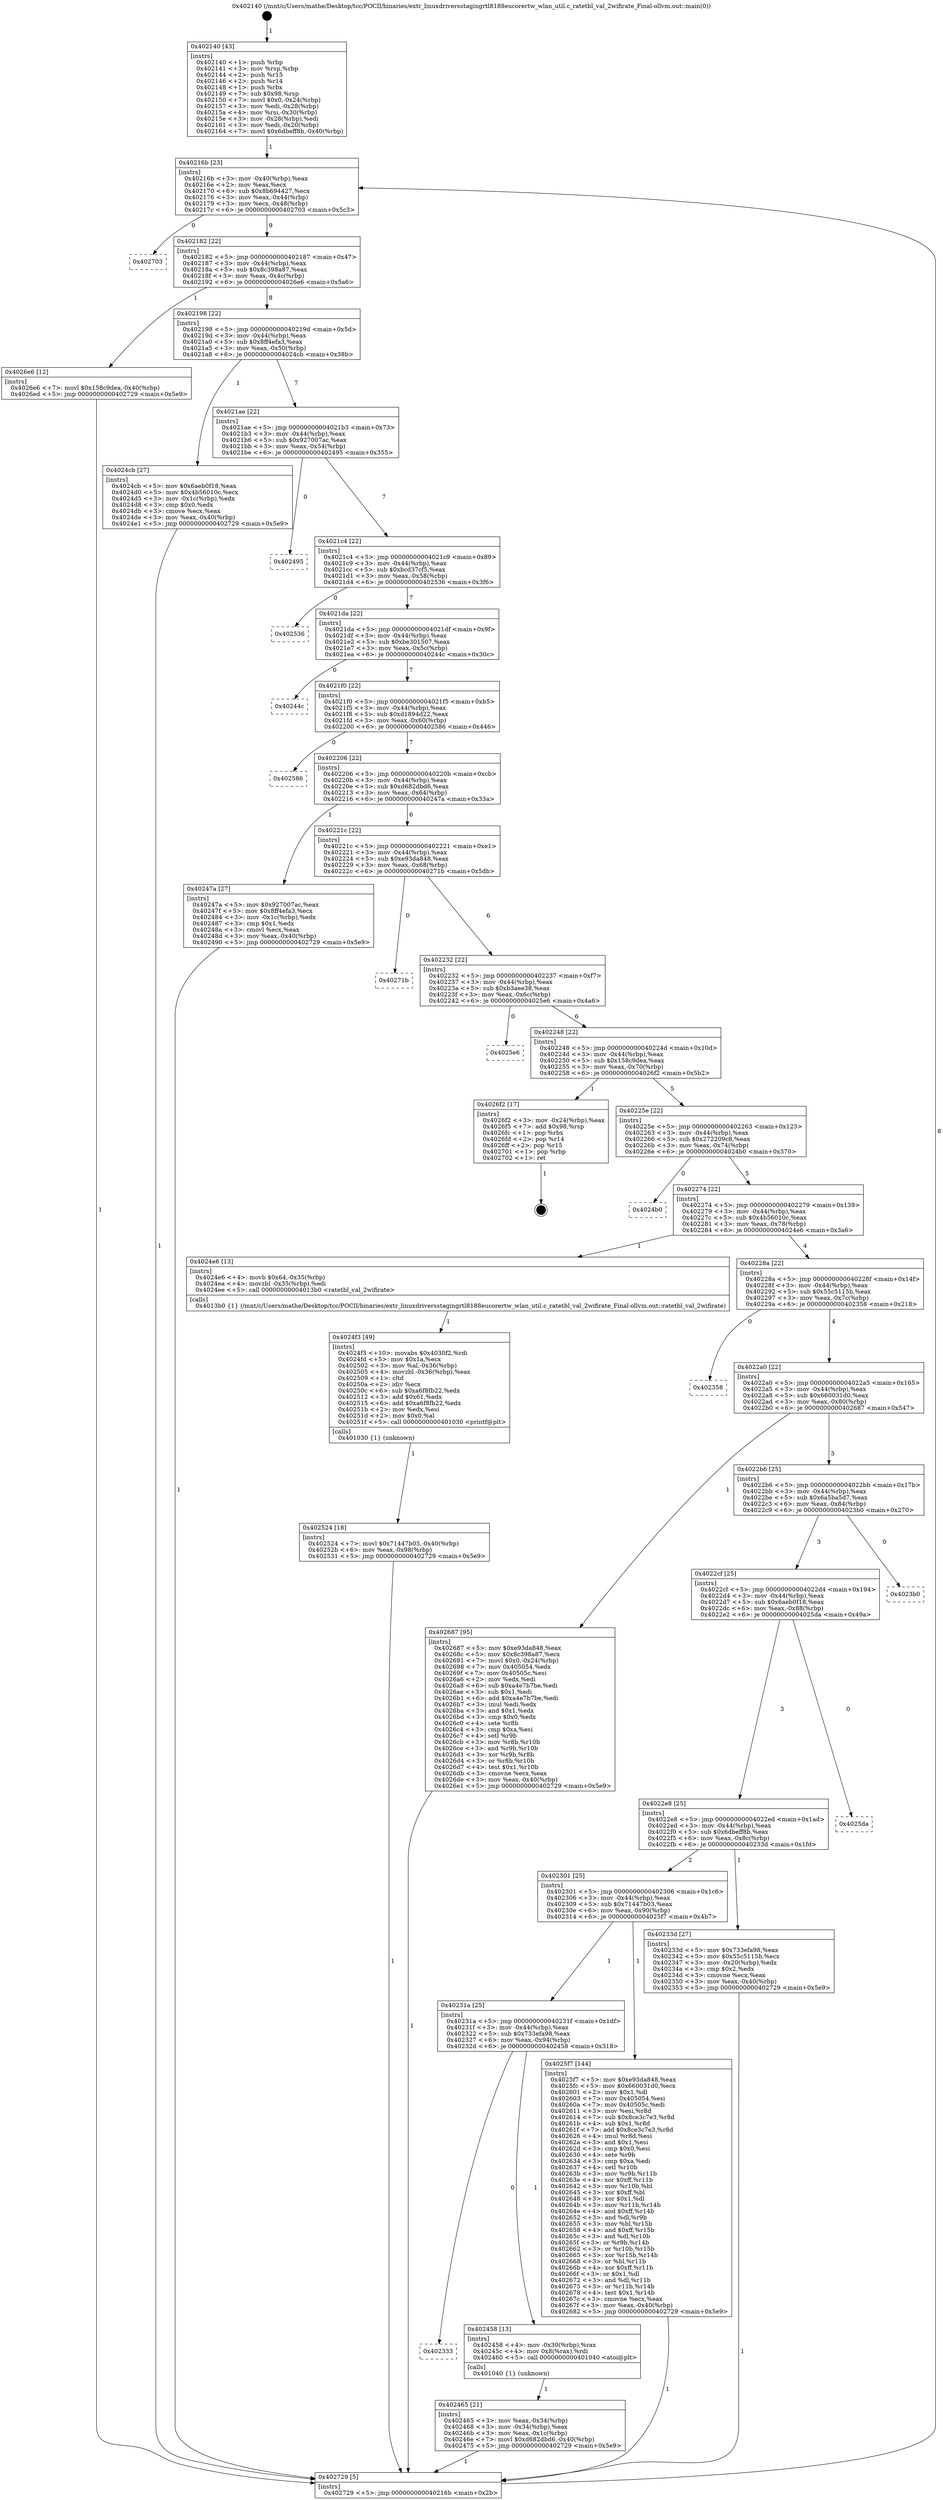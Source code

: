 digraph "0x402140" {
  label = "0x402140 (/mnt/c/Users/mathe/Desktop/tcc/POCII/binaries/extr_linuxdriversstagingrtl8188eucorertw_wlan_util.c_ratetbl_val_2wifirate_Final-ollvm.out::main(0))"
  labelloc = "t"
  node[shape=record]

  Entry [label="",width=0.3,height=0.3,shape=circle,fillcolor=black,style=filled]
  "0x40216b" [label="{
     0x40216b [23]\l
     | [instrs]\l
     &nbsp;&nbsp;0x40216b \<+3\>: mov -0x40(%rbp),%eax\l
     &nbsp;&nbsp;0x40216e \<+2\>: mov %eax,%ecx\l
     &nbsp;&nbsp;0x402170 \<+6\>: sub $0x8b694427,%ecx\l
     &nbsp;&nbsp;0x402176 \<+3\>: mov %eax,-0x44(%rbp)\l
     &nbsp;&nbsp;0x402179 \<+3\>: mov %ecx,-0x48(%rbp)\l
     &nbsp;&nbsp;0x40217c \<+6\>: je 0000000000402703 \<main+0x5c3\>\l
  }"]
  "0x402703" [label="{
     0x402703\l
  }", style=dashed]
  "0x402182" [label="{
     0x402182 [22]\l
     | [instrs]\l
     &nbsp;&nbsp;0x402182 \<+5\>: jmp 0000000000402187 \<main+0x47\>\l
     &nbsp;&nbsp;0x402187 \<+3\>: mov -0x44(%rbp),%eax\l
     &nbsp;&nbsp;0x40218a \<+5\>: sub $0x8c398a87,%eax\l
     &nbsp;&nbsp;0x40218f \<+3\>: mov %eax,-0x4c(%rbp)\l
     &nbsp;&nbsp;0x402192 \<+6\>: je 00000000004026e6 \<main+0x5a6\>\l
  }"]
  Exit [label="",width=0.3,height=0.3,shape=circle,fillcolor=black,style=filled,peripheries=2]
  "0x4026e6" [label="{
     0x4026e6 [12]\l
     | [instrs]\l
     &nbsp;&nbsp;0x4026e6 \<+7\>: movl $0x158c9dea,-0x40(%rbp)\l
     &nbsp;&nbsp;0x4026ed \<+5\>: jmp 0000000000402729 \<main+0x5e9\>\l
  }"]
  "0x402198" [label="{
     0x402198 [22]\l
     | [instrs]\l
     &nbsp;&nbsp;0x402198 \<+5\>: jmp 000000000040219d \<main+0x5d\>\l
     &nbsp;&nbsp;0x40219d \<+3\>: mov -0x44(%rbp),%eax\l
     &nbsp;&nbsp;0x4021a0 \<+5\>: sub $0x8ff4efa3,%eax\l
     &nbsp;&nbsp;0x4021a5 \<+3\>: mov %eax,-0x50(%rbp)\l
     &nbsp;&nbsp;0x4021a8 \<+6\>: je 00000000004024cb \<main+0x38b\>\l
  }"]
  "0x402524" [label="{
     0x402524 [18]\l
     | [instrs]\l
     &nbsp;&nbsp;0x402524 \<+7\>: movl $0x71447b03,-0x40(%rbp)\l
     &nbsp;&nbsp;0x40252b \<+6\>: mov %eax,-0x98(%rbp)\l
     &nbsp;&nbsp;0x402531 \<+5\>: jmp 0000000000402729 \<main+0x5e9\>\l
  }"]
  "0x4024cb" [label="{
     0x4024cb [27]\l
     | [instrs]\l
     &nbsp;&nbsp;0x4024cb \<+5\>: mov $0x6aeb0f18,%eax\l
     &nbsp;&nbsp;0x4024d0 \<+5\>: mov $0x4b56010c,%ecx\l
     &nbsp;&nbsp;0x4024d5 \<+3\>: mov -0x1c(%rbp),%edx\l
     &nbsp;&nbsp;0x4024d8 \<+3\>: cmp $0x0,%edx\l
     &nbsp;&nbsp;0x4024db \<+3\>: cmove %ecx,%eax\l
     &nbsp;&nbsp;0x4024de \<+3\>: mov %eax,-0x40(%rbp)\l
     &nbsp;&nbsp;0x4024e1 \<+5\>: jmp 0000000000402729 \<main+0x5e9\>\l
  }"]
  "0x4021ae" [label="{
     0x4021ae [22]\l
     | [instrs]\l
     &nbsp;&nbsp;0x4021ae \<+5\>: jmp 00000000004021b3 \<main+0x73\>\l
     &nbsp;&nbsp;0x4021b3 \<+3\>: mov -0x44(%rbp),%eax\l
     &nbsp;&nbsp;0x4021b6 \<+5\>: sub $0x927007ac,%eax\l
     &nbsp;&nbsp;0x4021bb \<+3\>: mov %eax,-0x54(%rbp)\l
     &nbsp;&nbsp;0x4021be \<+6\>: je 0000000000402495 \<main+0x355\>\l
  }"]
  "0x4024f3" [label="{
     0x4024f3 [49]\l
     | [instrs]\l
     &nbsp;&nbsp;0x4024f3 \<+10\>: movabs $0x4030f2,%rdi\l
     &nbsp;&nbsp;0x4024fd \<+5\>: mov $0x1a,%ecx\l
     &nbsp;&nbsp;0x402502 \<+3\>: mov %al,-0x36(%rbp)\l
     &nbsp;&nbsp;0x402505 \<+4\>: movzbl -0x36(%rbp),%eax\l
     &nbsp;&nbsp;0x402509 \<+1\>: cltd\l
     &nbsp;&nbsp;0x40250a \<+2\>: idiv %ecx\l
     &nbsp;&nbsp;0x40250c \<+6\>: sub $0xa6f8fb22,%edx\l
     &nbsp;&nbsp;0x402512 \<+3\>: add $0x61,%edx\l
     &nbsp;&nbsp;0x402515 \<+6\>: add $0xa6f8fb22,%edx\l
     &nbsp;&nbsp;0x40251b \<+2\>: mov %edx,%esi\l
     &nbsp;&nbsp;0x40251d \<+2\>: mov $0x0,%al\l
     &nbsp;&nbsp;0x40251f \<+5\>: call 0000000000401030 \<printf@plt\>\l
     | [calls]\l
     &nbsp;&nbsp;0x401030 \{1\} (unknown)\l
  }"]
  "0x402495" [label="{
     0x402495\l
  }", style=dashed]
  "0x4021c4" [label="{
     0x4021c4 [22]\l
     | [instrs]\l
     &nbsp;&nbsp;0x4021c4 \<+5\>: jmp 00000000004021c9 \<main+0x89\>\l
     &nbsp;&nbsp;0x4021c9 \<+3\>: mov -0x44(%rbp),%eax\l
     &nbsp;&nbsp;0x4021cc \<+5\>: sub $0xbcd37cf5,%eax\l
     &nbsp;&nbsp;0x4021d1 \<+3\>: mov %eax,-0x58(%rbp)\l
     &nbsp;&nbsp;0x4021d4 \<+6\>: je 0000000000402536 \<main+0x3f6\>\l
  }"]
  "0x402465" [label="{
     0x402465 [21]\l
     | [instrs]\l
     &nbsp;&nbsp;0x402465 \<+3\>: mov %eax,-0x34(%rbp)\l
     &nbsp;&nbsp;0x402468 \<+3\>: mov -0x34(%rbp),%eax\l
     &nbsp;&nbsp;0x40246b \<+3\>: mov %eax,-0x1c(%rbp)\l
     &nbsp;&nbsp;0x40246e \<+7\>: movl $0xd682dbd6,-0x40(%rbp)\l
     &nbsp;&nbsp;0x402475 \<+5\>: jmp 0000000000402729 \<main+0x5e9\>\l
  }"]
  "0x402536" [label="{
     0x402536\l
  }", style=dashed]
  "0x4021da" [label="{
     0x4021da [22]\l
     | [instrs]\l
     &nbsp;&nbsp;0x4021da \<+5\>: jmp 00000000004021df \<main+0x9f\>\l
     &nbsp;&nbsp;0x4021df \<+3\>: mov -0x44(%rbp),%eax\l
     &nbsp;&nbsp;0x4021e2 \<+5\>: sub $0xbe301507,%eax\l
     &nbsp;&nbsp;0x4021e7 \<+3\>: mov %eax,-0x5c(%rbp)\l
     &nbsp;&nbsp;0x4021ea \<+6\>: je 000000000040244c \<main+0x30c\>\l
  }"]
  "0x402333" [label="{
     0x402333\l
  }", style=dashed]
  "0x40244c" [label="{
     0x40244c\l
  }", style=dashed]
  "0x4021f0" [label="{
     0x4021f0 [22]\l
     | [instrs]\l
     &nbsp;&nbsp;0x4021f0 \<+5\>: jmp 00000000004021f5 \<main+0xb5\>\l
     &nbsp;&nbsp;0x4021f5 \<+3\>: mov -0x44(%rbp),%eax\l
     &nbsp;&nbsp;0x4021f8 \<+5\>: sub $0xd1894d22,%eax\l
     &nbsp;&nbsp;0x4021fd \<+3\>: mov %eax,-0x60(%rbp)\l
     &nbsp;&nbsp;0x402200 \<+6\>: je 0000000000402586 \<main+0x446\>\l
  }"]
  "0x402458" [label="{
     0x402458 [13]\l
     | [instrs]\l
     &nbsp;&nbsp;0x402458 \<+4\>: mov -0x30(%rbp),%rax\l
     &nbsp;&nbsp;0x40245c \<+4\>: mov 0x8(%rax),%rdi\l
     &nbsp;&nbsp;0x402460 \<+5\>: call 0000000000401040 \<atoi@plt\>\l
     | [calls]\l
     &nbsp;&nbsp;0x401040 \{1\} (unknown)\l
  }"]
  "0x402586" [label="{
     0x402586\l
  }", style=dashed]
  "0x402206" [label="{
     0x402206 [22]\l
     | [instrs]\l
     &nbsp;&nbsp;0x402206 \<+5\>: jmp 000000000040220b \<main+0xcb\>\l
     &nbsp;&nbsp;0x40220b \<+3\>: mov -0x44(%rbp),%eax\l
     &nbsp;&nbsp;0x40220e \<+5\>: sub $0xd682dbd6,%eax\l
     &nbsp;&nbsp;0x402213 \<+3\>: mov %eax,-0x64(%rbp)\l
     &nbsp;&nbsp;0x402216 \<+6\>: je 000000000040247a \<main+0x33a\>\l
  }"]
  "0x40231a" [label="{
     0x40231a [25]\l
     | [instrs]\l
     &nbsp;&nbsp;0x40231a \<+5\>: jmp 000000000040231f \<main+0x1df\>\l
     &nbsp;&nbsp;0x40231f \<+3\>: mov -0x44(%rbp),%eax\l
     &nbsp;&nbsp;0x402322 \<+5\>: sub $0x733efa98,%eax\l
     &nbsp;&nbsp;0x402327 \<+6\>: mov %eax,-0x94(%rbp)\l
     &nbsp;&nbsp;0x40232d \<+6\>: je 0000000000402458 \<main+0x318\>\l
  }"]
  "0x40247a" [label="{
     0x40247a [27]\l
     | [instrs]\l
     &nbsp;&nbsp;0x40247a \<+5\>: mov $0x927007ac,%eax\l
     &nbsp;&nbsp;0x40247f \<+5\>: mov $0x8ff4efa3,%ecx\l
     &nbsp;&nbsp;0x402484 \<+3\>: mov -0x1c(%rbp),%edx\l
     &nbsp;&nbsp;0x402487 \<+3\>: cmp $0x1,%edx\l
     &nbsp;&nbsp;0x40248a \<+3\>: cmovl %ecx,%eax\l
     &nbsp;&nbsp;0x40248d \<+3\>: mov %eax,-0x40(%rbp)\l
     &nbsp;&nbsp;0x402490 \<+5\>: jmp 0000000000402729 \<main+0x5e9\>\l
  }"]
  "0x40221c" [label="{
     0x40221c [22]\l
     | [instrs]\l
     &nbsp;&nbsp;0x40221c \<+5\>: jmp 0000000000402221 \<main+0xe1\>\l
     &nbsp;&nbsp;0x402221 \<+3\>: mov -0x44(%rbp),%eax\l
     &nbsp;&nbsp;0x402224 \<+5\>: sub $0xe93da848,%eax\l
     &nbsp;&nbsp;0x402229 \<+3\>: mov %eax,-0x68(%rbp)\l
     &nbsp;&nbsp;0x40222c \<+6\>: je 000000000040271b \<main+0x5db\>\l
  }"]
  "0x4025f7" [label="{
     0x4025f7 [144]\l
     | [instrs]\l
     &nbsp;&nbsp;0x4025f7 \<+5\>: mov $0xe93da848,%eax\l
     &nbsp;&nbsp;0x4025fc \<+5\>: mov $0x660031d0,%ecx\l
     &nbsp;&nbsp;0x402601 \<+2\>: mov $0x1,%dl\l
     &nbsp;&nbsp;0x402603 \<+7\>: mov 0x405054,%esi\l
     &nbsp;&nbsp;0x40260a \<+7\>: mov 0x40505c,%edi\l
     &nbsp;&nbsp;0x402611 \<+3\>: mov %esi,%r8d\l
     &nbsp;&nbsp;0x402614 \<+7\>: sub $0x8ce3c7e3,%r8d\l
     &nbsp;&nbsp;0x40261b \<+4\>: sub $0x1,%r8d\l
     &nbsp;&nbsp;0x40261f \<+7\>: add $0x8ce3c7e3,%r8d\l
     &nbsp;&nbsp;0x402626 \<+4\>: imul %r8d,%esi\l
     &nbsp;&nbsp;0x40262a \<+3\>: and $0x1,%esi\l
     &nbsp;&nbsp;0x40262d \<+3\>: cmp $0x0,%esi\l
     &nbsp;&nbsp;0x402630 \<+4\>: sete %r9b\l
     &nbsp;&nbsp;0x402634 \<+3\>: cmp $0xa,%edi\l
     &nbsp;&nbsp;0x402637 \<+4\>: setl %r10b\l
     &nbsp;&nbsp;0x40263b \<+3\>: mov %r9b,%r11b\l
     &nbsp;&nbsp;0x40263e \<+4\>: xor $0xff,%r11b\l
     &nbsp;&nbsp;0x402642 \<+3\>: mov %r10b,%bl\l
     &nbsp;&nbsp;0x402645 \<+3\>: xor $0xff,%bl\l
     &nbsp;&nbsp;0x402648 \<+3\>: xor $0x1,%dl\l
     &nbsp;&nbsp;0x40264b \<+3\>: mov %r11b,%r14b\l
     &nbsp;&nbsp;0x40264e \<+4\>: and $0xff,%r14b\l
     &nbsp;&nbsp;0x402652 \<+3\>: and %dl,%r9b\l
     &nbsp;&nbsp;0x402655 \<+3\>: mov %bl,%r15b\l
     &nbsp;&nbsp;0x402658 \<+4\>: and $0xff,%r15b\l
     &nbsp;&nbsp;0x40265c \<+3\>: and %dl,%r10b\l
     &nbsp;&nbsp;0x40265f \<+3\>: or %r9b,%r14b\l
     &nbsp;&nbsp;0x402662 \<+3\>: or %r10b,%r15b\l
     &nbsp;&nbsp;0x402665 \<+3\>: xor %r15b,%r14b\l
     &nbsp;&nbsp;0x402668 \<+3\>: or %bl,%r11b\l
     &nbsp;&nbsp;0x40266b \<+4\>: xor $0xff,%r11b\l
     &nbsp;&nbsp;0x40266f \<+3\>: or $0x1,%dl\l
     &nbsp;&nbsp;0x402672 \<+3\>: and %dl,%r11b\l
     &nbsp;&nbsp;0x402675 \<+3\>: or %r11b,%r14b\l
     &nbsp;&nbsp;0x402678 \<+4\>: test $0x1,%r14b\l
     &nbsp;&nbsp;0x40267c \<+3\>: cmovne %ecx,%eax\l
     &nbsp;&nbsp;0x40267f \<+3\>: mov %eax,-0x40(%rbp)\l
     &nbsp;&nbsp;0x402682 \<+5\>: jmp 0000000000402729 \<main+0x5e9\>\l
  }"]
  "0x40271b" [label="{
     0x40271b\l
  }", style=dashed]
  "0x402232" [label="{
     0x402232 [22]\l
     | [instrs]\l
     &nbsp;&nbsp;0x402232 \<+5\>: jmp 0000000000402237 \<main+0xf7\>\l
     &nbsp;&nbsp;0x402237 \<+3\>: mov -0x44(%rbp),%eax\l
     &nbsp;&nbsp;0x40223a \<+5\>: sub $0xb3aee38,%eax\l
     &nbsp;&nbsp;0x40223f \<+3\>: mov %eax,-0x6c(%rbp)\l
     &nbsp;&nbsp;0x402242 \<+6\>: je 00000000004025e6 \<main+0x4a6\>\l
  }"]
  "0x402140" [label="{
     0x402140 [43]\l
     | [instrs]\l
     &nbsp;&nbsp;0x402140 \<+1\>: push %rbp\l
     &nbsp;&nbsp;0x402141 \<+3\>: mov %rsp,%rbp\l
     &nbsp;&nbsp;0x402144 \<+2\>: push %r15\l
     &nbsp;&nbsp;0x402146 \<+2\>: push %r14\l
     &nbsp;&nbsp;0x402148 \<+1\>: push %rbx\l
     &nbsp;&nbsp;0x402149 \<+7\>: sub $0x98,%rsp\l
     &nbsp;&nbsp;0x402150 \<+7\>: movl $0x0,-0x24(%rbp)\l
     &nbsp;&nbsp;0x402157 \<+3\>: mov %edi,-0x28(%rbp)\l
     &nbsp;&nbsp;0x40215a \<+4\>: mov %rsi,-0x30(%rbp)\l
     &nbsp;&nbsp;0x40215e \<+3\>: mov -0x28(%rbp),%edi\l
     &nbsp;&nbsp;0x402161 \<+3\>: mov %edi,-0x20(%rbp)\l
     &nbsp;&nbsp;0x402164 \<+7\>: movl $0x6dbeff8b,-0x40(%rbp)\l
  }"]
  "0x4025e6" [label="{
     0x4025e6\l
  }", style=dashed]
  "0x402248" [label="{
     0x402248 [22]\l
     | [instrs]\l
     &nbsp;&nbsp;0x402248 \<+5\>: jmp 000000000040224d \<main+0x10d\>\l
     &nbsp;&nbsp;0x40224d \<+3\>: mov -0x44(%rbp),%eax\l
     &nbsp;&nbsp;0x402250 \<+5\>: sub $0x158c9dea,%eax\l
     &nbsp;&nbsp;0x402255 \<+3\>: mov %eax,-0x70(%rbp)\l
     &nbsp;&nbsp;0x402258 \<+6\>: je 00000000004026f2 \<main+0x5b2\>\l
  }"]
  "0x402729" [label="{
     0x402729 [5]\l
     | [instrs]\l
     &nbsp;&nbsp;0x402729 \<+5\>: jmp 000000000040216b \<main+0x2b\>\l
  }"]
  "0x4026f2" [label="{
     0x4026f2 [17]\l
     | [instrs]\l
     &nbsp;&nbsp;0x4026f2 \<+3\>: mov -0x24(%rbp),%eax\l
     &nbsp;&nbsp;0x4026f5 \<+7\>: add $0x98,%rsp\l
     &nbsp;&nbsp;0x4026fc \<+1\>: pop %rbx\l
     &nbsp;&nbsp;0x4026fd \<+2\>: pop %r14\l
     &nbsp;&nbsp;0x4026ff \<+2\>: pop %r15\l
     &nbsp;&nbsp;0x402701 \<+1\>: pop %rbp\l
     &nbsp;&nbsp;0x402702 \<+1\>: ret\l
  }"]
  "0x40225e" [label="{
     0x40225e [22]\l
     | [instrs]\l
     &nbsp;&nbsp;0x40225e \<+5\>: jmp 0000000000402263 \<main+0x123\>\l
     &nbsp;&nbsp;0x402263 \<+3\>: mov -0x44(%rbp),%eax\l
     &nbsp;&nbsp;0x402266 \<+5\>: sub $0x272209c8,%eax\l
     &nbsp;&nbsp;0x40226b \<+3\>: mov %eax,-0x74(%rbp)\l
     &nbsp;&nbsp;0x40226e \<+6\>: je 00000000004024b0 \<main+0x370\>\l
  }"]
  "0x402301" [label="{
     0x402301 [25]\l
     | [instrs]\l
     &nbsp;&nbsp;0x402301 \<+5\>: jmp 0000000000402306 \<main+0x1c6\>\l
     &nbsp;&nbsp;0x402306 \<+3\>: mov -0x44(%rbp),%eax\l
     &nbsp;&nbsp;0x402309 \<+5\>: sub $0x71447b03,%eax\l
     &nbsp;&nbsp;0x40230e \<+6\>: mov %eax,-0x90(%rbp)\l
     &nbsp;&nbsp;0x402314 \<+6\>: je 00000000004025f7 \<main+0x4b7\>\l
  }"]
  "0x4024b0" [label="{
     0x4024b0\l
  }", style=dashed]
  "0x402274" [label="{
     0x402274 [22]\l
     | [instrs]\l
     &nbsp;&nbsp;0x402274 \<+5\>: jmp 0000000000402279 \<main+0x139\>\l
     &nbsp;&nbsp;0x402279 \<+3\>: mov -0x44(%rbp),%eax\l
     &nbsp;&nbsp;0x40227c \<+5\>: sub $0x4b56010c,%eax\l
     &nbsp;&nbsp;0x402281 \<+3\>: mov %eax,-0x78(%rbp)\l
     &nbsp;&nbsp;0x402284 \<+6\>: je 00000000004024e6 \<main+0x3a6\>\l
  }"]
  "0x40233d" [label="{
     0x40233d [27]\l
     | [instrs]\l
     &nbsp;&nbsp;0x40233d \<+5\>: mov $0x733efa98,%eax\l
     &nbsp;&nbsp;0x402342 \<+5\>: mov $0x55c5115b,%ecx\l
     &nbsp;&nbsp;0x402347 \<+3\>: mov -0x20(%rbp),%edx\l
     &nbsp;&nbsp;0x40234a \<+3\>: cmp $0x2,%edx\l
     &nbsp;&nbsp;0x40234d \<+3\>: cmovne %ecx,%eax\l
     &nbsp;&nbsp;0x402350 \<+3\>: mov %eax,-0x40(%rbp)\l
     &nbsp;&nbsp;0x402353 \<+5\>: jmp 0000000000402729 \<main+0x5e9\>\l
  }"]
  "0x4024e6" [label="{
     0x4024e6 [13]\l
     | [instrs]\l
     &nbsp;&nbsp;0x4024e6 \<+4\>: movb $0x64,-0x35(%rbp)\l
     &nbsp;&nbsp;0x4024ea \<+4\>: movzbl -0x35(%rbp),%edi\l
     &nbsp;&nbsp;0x4024ee \<+5\>: call 00000000004013b0 \<ratetbl_val_2wifirate\>\l
     | [calls]\l
     &nbsp;&nbsp;0x4013b0 \{1\} (/mnt/c/Users/mathe/Desktop/tcc/POCII/binaries/extr_linuxdriversstagingrtl8188eucorertw_wlan_util.c_ratetbl_val_2wifirate_Final-ollvm.out::ratetbl_val_2wifirate)\l
  }"]
  "0x40228a" [label="{
     0x40228a [22]\l
     | [instrs]\l
     &nbsp;&nbsp;0x40228a \<+5\>: jmp 000000000040228f \<main+0x14f\>\l
     &nbsp;&nbsp;0x40228f \<+3\>: mov -0x44(%rbp),%eax\l
     &nbsp;&nbsp;0x402292 \<+5\>: sub $0x55c5115b,%eax\l
     &nbsp;&nbsp;0x402297 \<+3\>: mov %eax,-0x7c(%rbp)\l
     &nbsp;&nbsp;0x40229a \<+6\>: je 0000000000402358 \<main+0x218\>\l
  }"]
  "0x4022e8" [label="{
     0x4022e8 [25]\l
     | [instrs]\l
     &nbsp;&nbsp;0x4022e8 \<+5\>: jmp 00000000004022ed \<main+0x1ad\>\l
     &nbsp;&nbsp;0x4022ed \<+3\>: mov -0x44(%rbp),%eax\l
     &nbsp;&nbsp;0x4022f0 \<+5\>: sub $0x6dbeff8b,%eax\l
     &nbsp;&nbsp;0x4022f5 \<+6\>: mov %eax,-0x8c(%rbp)\l
     &nbsp;&nbsp;0x4022fb \<+6\>: je 000000000040233d \<main+0x1fd\>\l
  }"]
  "0x402358" [label="{
     0x402358\l
  }", style=dashed]
  "0x4022a0" [label="{
     0x4022a0 [22]\l
     | [instrs]\l
     &nbsp;&nbsp;0x4022a0 \<+5\>: jmp 00000000004022a5 \<main+0x165\>\l
     &nbsp;&nbsp;0x4022a5 \<+3\>: mov -0x44(%rbp),%eax\l
     &nbsp;&nbsp;0x4022a8 \<+5\>: sub $0x660031d0,%eax\l
     &nbsp;&nbsp;0x4022ad \<+3\>: mov %eax,-0x80(%rbp)\l
     &nbsp;&nbsp;0x4022b0 \<+6\>: je 0000000000402687 \<main+0x547\>\l
  }"]
  "0x4025da" [label="{
     0x4025da\l
  }", style=dashed]
  "0x402687" [label="{
     0x402687 [95]\l
     | [instrs]\l
     &nbsp;&nbsp;0x402687 \<+5\>: mov $0xe93da848,%eax\l
     &nbsp;&nbsp;0x40268c \<+5\>: mov $0x8c398a87,%ecx\l
     &nbsp;&nbsp;0x402691 \<+7\>: movl $0x0,-0x24(%rbp)\l
     &nbsp;&nbsp;0x402698 \<+7\>: mov 0x405054,%edx\l
     &nbsp;&nbsp;0x40269f \<+7\>: mov 0x40505c,%esi\l
     &nbsp;&nbsp;0x4026a6 \<+2\>: mov %edx,%edi\l
     &nbsp;&nbsp;0x4026a8 \<+6\>: sub $0xa4e7b7be,%edi\l
     &nbsp;&nbsp;0x4026ae \<+3\>: sub $0x1,%edi\l
     &nbsp;&nbsp;0x4026b1 \<+6\>: add $0xa4e7b7be,%edi\l
     &nbsp;&nbsp;0x4026b7 \<+3\>: imul %edi,%edx\l
     &nbsp;&nbsp;0x4026ba \<+3\>: and $0x1,%edx\l
     &nbsp;&nbsp;0x4026bd \<+3\>: cmp $0x0,%edx\l
     &nbsp;&nbsp;0x4026c0 \<+4\>: sete %r8b\l
     &nbsp;&nbsp;0x4026c4 \<+3\>: cmp $0xa,%esi\l
     &nbsp;&nbsp;0x4026c7 \<+4\>: setl %r9b\l
     &nbsp;&nbsp;0x4026cb \<+3\>: mov %r8b,%r10b\l
     &nbsp;&nbsp;0x4026ce \<+3\>: and %r9b,%r10b\l
     &nbsp;&nbsp;0x4026d1 \<+3\>: xor %r9b,%r8b\l
     &nbsp;&nbsp;0x4026d4 \<+3\>: or %r8b,%r10b\l
     &nbsp;&nbsp;0x4026d7 \<+4\>: test $0x1,%r10b\l
     &nbsp;&nbsp;0x4026db \<+3\>: cmovne %ecx,%eax\l
     &nbsp;&nbsp;0x4026de \<+3\>: mov %eax,-0x40(%rbp)\l
     &nbsp;&nbsp;0x4026e1 \<+5\>: jmp 0000000000402729 \<main+0x5e9\>\l
  }"]
  "0x4022b6" [label="{
     0x4022b6 [25]\l
     | [instrs]\l
     &nbsp;&nbsp;0x4022b6 \<+5\>: jmp 00000000004022bb \<main+0x17b\>\l
     &nbsp;&nbsp;0x4022bb \<+3\>: mov -0x44(%rbp),%eax\l
     &nbsp;&nbsp;0x4022be \<+5\>: sub $0x6a5ba5d7,%eax\l
     &nbsp;&nbsp;0x4022c3 \<+6\>: mov %eax,-0x84(%rbp)\l
     &nbsp;&nbsp;0x4022c9 \<+6\>: je 00000000004023b0 \<main+0x270\>\l
  }"]
  "0x4022cf" [label="{
     0x4022cf [25]\l
     | [instrs]\l
     &nbsp;&nbsp;0x4022cf \<+5\>: jmp 00000000004022d4 \<main+0x194\>\l
     &nbsp;&nbsp;0x4022d4 \<+3\>: mov -0x44(%rbp),%eax\l
     &nbsp;&nbsp;0x4022d7 \<+5\>: sub $0x6aeb0f18,%eax\l
     &nbsp;&nbsp;0x4022dc \<+6\>: mov %eax,-0x88(%rbp)\l
     &nbsp;&nbsp;0x4022e2 \<+6\>: je 00000000004025da \<main+0x49a\>\l
  }"]
  "0x4023b0" [label="{
     0x4023b0\l
  }", style=dashed]
  Entry -> "0x402140" [label=" 1"]
  "0x40216b" -> "0x402703" [label=" 0"]
  "0x40216b" -> "0x402182" [label=" 9"]
  "0x4026f2" -> Exit [label=" 1"]
  "0x402182" -> "0x4026e6" [label=" 1"]
  "0x402182" -> "0x402198" [label=" 8"]
  "0x4026e6" -> "0x402729" [label=" 1"]
  "0x402198" -> "0x4024cb" [label=" 1"]
  "0x402198" -> "0x4021ae" [label=" 7"]
  "0x402687" -> "0x402729" [label=" 1"]
  "0x4021ae" -> "0x402495" [label=" 0"]
  "0x4021ae" -> "0x4021c4" [label=" 7"]
  "0x4025f7" -> "0x402729" [label=" 1"]
  "0x4021c4" -> "0x402536" [label=" 0"]
  "0x4021c4" -> "0x4021da" [label=" 7"]
  "0x402524" -> "0x402729" [label=" 1"]
  "0x4021da" -> "0x40244c" [label=" 0"]
  "0x4021da" -> "0x4021f0" [label=" 7"]
  "0x4024f3" -> "0x402524" [label=" 1"]
  "0x4021f0" -> "0x402586" [label=" 0"]
  "0x4021f0" -> "0x402206" [label=" 7"]
  "0x4024e6" -> "0x4024f3" [label=" 1"]
  "0x402206" -> "0x40247a" [label=" 1"]
  "0x402206" -> "0x40221c" [label=" 6"]
  "0x40247a" -> "0x402729" [label=" 1"]
  "0x40221c" -> "0x40271b" [label=" 0"]
  "0x40221c" -> "0x402232" [label=" 6"]
  "0x402465" -> "0x402729" [label=" 1"]
  "0x402232" -> "0x4025e6" [label=" 0"]
  "0x402232" -> "0x402248" [label=" 6"]
  "0x40231a" -> "0x402333" [label=" 0"]
  "0x402248" -> "0x4026f2" [label=" 1"]
  "0x402248" -> "0x40225e" [label=" 5"]
  "0x40231a" -> "0x402458" [label=" 1"]
  "0x40225e" -> "0x4024b0" [label=" 0"]
  "0x40225e" -> "0x402274" [label=" 5"]
  "0x4024cb" -> "0x402729" [label=" 1"]
  "0x402274" -> "0x4024e6" [label=" 1"]
  "0x402274" -> "0x40228a" [label=" 4"]
  "0x402301" -> "0x40231a" [label=" 1"]
  "0x40228a" -> "0x402358" [label=" 0"]
  "0x40228a" -> "0x4022a0" [label=" 4"]
  "0x402458" -> "0x402465" [label=" 1"]
  "0x4022a0" -> "0x402687" [label=" 1"]
  "0x4022a0" -> "0x4022b6" [label=" 3"]
  "0x402729" -> "0x40216b" [label=" 8"]
  "0x4022b6" -> "0x4023b0" [label=" 0"]
  "0x4022b6" -> "0x4022cf" [label=" 3"]
  "0x402140" -> "0x40216b" [label=" 1"]
  "0x4022cf" -> "0x4025da" [label=" 0"]
  "0x4022cf" -> "0x4022e8" [label=" 3"]
  "0x402301" -> "0x4025f7" [label=" 1"]
  "0x4022e8" -> "0x40233d" [label=" 1"]
  "0x4022e8" -> "0x402301" [label=" 2"]
  "0x40233d" -> "0x402729" [label=" 1"]
}
